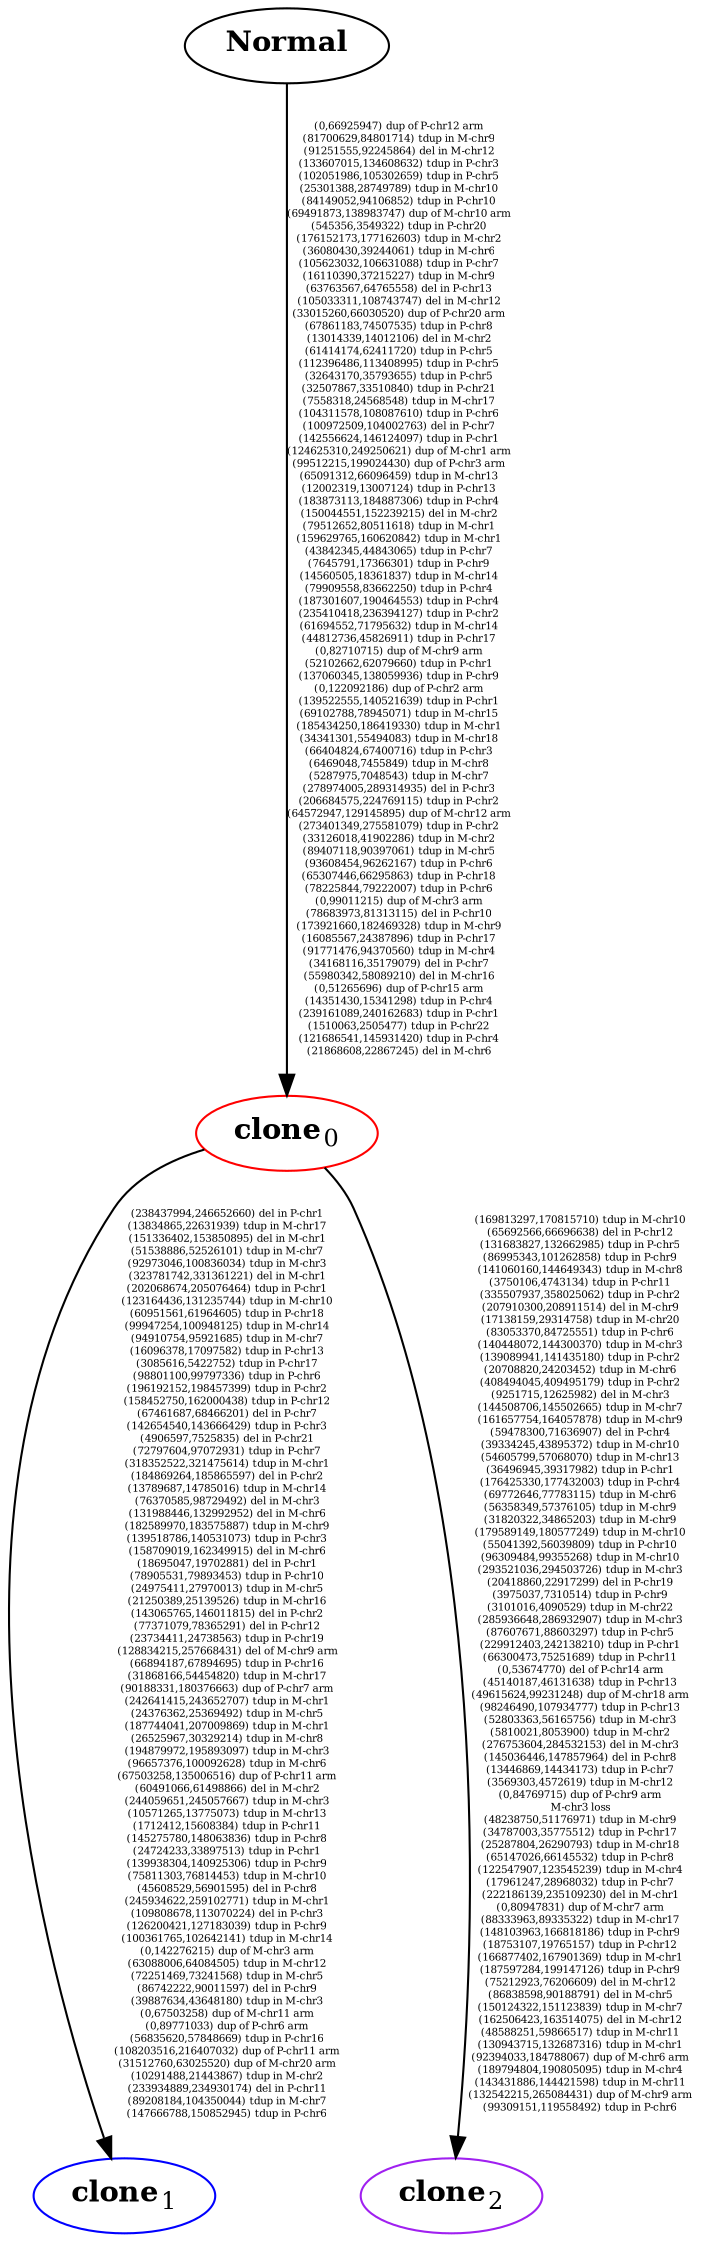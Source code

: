 digraph EvolutionaryCloneTree {
splines=true;
sep="+25,25";
overlap=scalexy;
nodesep=0.6;
	subgraph T {
		N[label=<<B>Normal</B>>,color=black]
		0[label=<<B>clone</B><SUB>0</SUB>>,color=red]
		1[label=<<B>clone</B><SUB>1</SUB>>,color=blue]
		2[label=<<B>clone</B><SUB>2</SUB>>,color=purple]
	{rank = same; 1; 2}
	}
	N -> 0 [label="(0,66925947) dup of P-chr12 arm
(81700629,84801714) tdup in M-chr9
(91251555,92245864) del in M-chr12
(133607015,134608632) tdup in P-chr3
(102051986,105302659) tdup in P-chr5
(25301388,28749789) tdup in M-chr10
(84149052,94106852) tdup in P-chr10
(69491873,138983747) dup of M-chr10 arm
(545356,3549322) tdup in P-chr20
(176152173,177162603) tdup in M-chr2
(36080430,39244061) tdup in M-chr6
(105623032,106631088) tdup in P-chr7
(16110390,37215227) tdup in M-chr9
(63763567,64765558) del in P-chr13
(105033311,108743747) del in M-chr12
(33015260,66030520) dup of P-chr20 arm
(67861183,74507535) tdup in P-chr8
(13014339,14012106) del in M-chr2
(61414174,62411720) tdup in P-chr5
(112396486,113408995) tdup in P-chr5
(32643170,35793655) tdup in P-chr5
(32507867,33510840) tdup in P-chr21
(7558318,24568548) tdup in M-chr17
(104311578,108087610) tdup in P-chr6
(100972509,104002763) del in P-chr7
(142556624,146124097) tdup in P-chr1
(124625310,249250621) dup of M-chr1 arm
(99512215,199024430) dup of P-chr3 arm
(65091312,66096459) tdup in M-chr13
(12002319,13007124) tdup in P-chr13
(183873113,184887306) tdup in P-chr4
(150044551,152239215) del in M-chr2
(79512652,80511618) tdup in M-chr1
(159629765,160620842) tdup in M-chr1
(43842345,44843065) tdup in P-chr7
(7645791,17366301) tdup in P-chr9
(14560505,18361837) tdup in M-chr14
(79909558,83662250) tdup in P-chr4
(187301607,190464553) tdup in P-chr4
(235410418,236394127) tdup in P-chr2
(61694552,71795632) tdup in M-chr14
(44812736,45826911) tdup in P-chr17
(0,82710715) dup of M-chr9 arm
(52102662,62079660) tdup in P-chr1
(137060345,138059936) tdup in P-chr9
(0,122092186) dup of P-chr2 arm
(139522555,140521639) tdup in P-chr1
(69102788,78945071) tdup in M-chr15
(185434250,186419330) tdup in M-chr1
(34341301,55494083) tdup in M-chr18
(66404824,67400716) tdup in P-chr3
(6469048,7455849) tdup in M-chr8
(5287975,7048543) tdup in M-chr7
(278974005,289314935) del in P-chr3
(206684575,224769115) tdup in P-chr2
(64572947,129145895) dup of M-chr12 arm
(273401349,275581079) tdup in P-chr2
(33126018,41902286) tdup in M-chr2
(89407118,90397061) tdup in M-chr5
(93608454,96262167) tdup in P-chr6
(65307446,66295863) tdup in P-chr18
(78225844,79222007) tdup in P-chr6
(0,99011215) dup of M-chr3 arm
(78683973,81313115) del in P-chr10
(173921660,182469328) tdup in M-chr9
(16085567,24387896) tdup in P-chr17
(91771476,94370560) tdup in M-chr4
(34168116,35179079) del in P-chr7
(55980342,58089210) del in M-chr16
(0,51265696) dup of P-chr15 arm
(14351430,15341298) tdup in P-chr4
(239161089,240162683) tdup in P-chr1
(1510063,2505477) tdup in P-chr22
(121686541,145931420) tdup in P-chr4
(21868608,22867245) del in M-chr6", fontsize=5, fixedsize=true]
	0 -> 1 [label="(238437994,246652660) del in P-chr1
(13834865,22631939) tdup in M-chr17
(151336402,153850895) del in M-chr1
(51538886,52526101) tdup in M-chr7
(92973046,100836034) tdup in M-chr3
(323781742,331361221) del in M-chr1
(202068674,205076464) tdup in P-chr1
(123164436,131235744) tdup in M-chr10
(60951561,61964605) tdup in P-chr18
(99947254,100948125) tdup in M-chr14
(94910754,95921685) tdup in M-chr7
(16096378,17097582) tdup in P-chr13
(3085616,5422752) tdup in P-chr17
(98801100,99797336) tdup in P-chr6
(196192152,198457399) tdup in P-chr2
(158452750,162000438) tdup in P-chr12
(67461687,68466201) del in P-chr7
(142654540,143666429) tdup in P-chr3
(4906597,7525835) del in P-chr21
(72797604,97072931) tdup in P-chr7
(318352522,321475614) tdup in M-chr1
(184869264,185865597) del in P-chr2
(13789687,14785016) tdup in M-chr14
(76370585,98729492) del in M-chr3
(131988446,132992952) del in M-chr6
(182589970,183575887) tdup in M-chr9
(139518786,140531073) tdup in P-chr3
(158709019,162349915) del in M-chr6
(18695047,19702881) del in P-chr1
(78905531,79893453) tdup in P-chr10
(24975411,27970013) tdup in M-chr5
(21250389,25139526) tdup in M-chr16
(143065765,146011815) del in P-chr2
(77371079,78365291) del in P-chr12
(23734411,24738563) tdup in P-chr19
(128834215,257668431) del of M-chr9 arm
(66894187,67894695) tdup in P-chr16
(31868166,54454820) tdup in M-chr17
(90188331,180376663) dup of P-chr7 arm
(242641415,243652707) tdup in M-chr1
(24376362,25369492) tdup in M-chr5
(187744041,207009869) tdup in M-chr1
(26525967,30329214) tdup in M-chr8
(194879972,195893097) tdup in M-chr3
(96657376,100092628) tdup in M-chr6
(67503258,135006516) dup of P-chr11 arm
(60491066,61498866) del in M-chr2
(244059651,245057667) tdup in M-chr3
(10571265,13775073) tdup in M-chr13
(1712412,15608384) tdup in P-chr11
(145275780,148063836) tdup in P-chr8
(24724233,33897513) tdup in P-chr1
(139938304,140925306) tdup in P-chr9
(75811303,76814453) tdup in M-chr10
(45608529,56901595) del in P-chr8
(245934622,259102771) tdup in M-chr1
(109808678,113070224) del in P-chr3
(126200421,127183039) tdup in P-chr9
(100361765,102642141) tdup in M-chr14
(0,142276215) dup of M-chr3 arm
(63088006,64084505) tdup in M-chr12
(72251469,73241568) tdup in M-chr5
(86742222,90011597) del in P-chr9
(39887634,43648180) tdup in M-chr3
(0,67503258) dup of M-chr11 arm
(0,89771033) dup of P-chr6 arm
(56835620,57848669) tdup in P-chr16
(108203516,216407032) dup of P-chr11 arm
(31512760,63025520) dup of M-chr20 arm
(10291488,21443867) tdup in M-chr2
(233934889,234930174) del in P-chr11
(89208184,104350044) tdup in M-chr7
(147666788,150852945) tdup in P-chr6", fontsize=5, fixedsize=true]
	0 -> 2 [label="(169813297,170815710) tdup in M-chr10
(65692566,66696638) del in P-chr12
(131683827,132662985) tdup in P-chr5
(86995343,101262858) tdup in P-chr9
(141060160,144649343) tdup in M-chr8
(3750106,4743134) tdup in P-chr11
(335507937,358025062) tdup in P-chr2
(207910300,208911514) del in M-chr9
(17138159,29314758) tdup in M-chr20
(83053370,84725551) tdup in P-chr6
(140448072,144300370) tdup in M-chr3
(139089941,141435180) tdup in P-chr2
(20708820,24203452) tdup in M-chr6
(408494045,409495179) tdup in P-chr2
(9251715,12625982) del in M-chr3
(144508706,145502665) tdup in M-chr7
(161657754,164057878) tdup in M-chr9
(59478300,71636907) del in P-chr4
(39334245,43895372) tdup in M-chr10
(54605799,57068070) tdup in M-chr13
(36496945,39317982) tdup in P-chr1
(176425330,177432003) tdup in P-chr4
(69772646,77783115) tdup in M-chr6
(56358349,57376105) tdup in M-chr9
(31820322,34865203) tdup in M-chr9
(179589149,180577249) tdup in M-chr10
(55041392,56039809) tdup in P-chr10
(96309484,99355268) tdup in M-chr10
(293521036,294503726) tdup in M-chr3
(20418860,22917299) del in P-chr19
(3975037,7310514) tdup in P-chr9
(3101016,4090529) tdup in M-chr22
(285936648,286932907) tdup in M-chr3
(87607671,88603297) tdup in P-chr5
(229912403,242138210) tdup in P-chr1
(66300473,75251689) tdup in P-chr11
(0,53674770) del of P-chr14 arm
(45140187,46131638) tdup in P-chr13
(49615624,99231248) dup of M-chr18 arm
(98246490,107934777) tdup in P-chr13
(52803363,56165756) tdup in M-chr3
(5810021,8053900) tdup in M-chr2
(276753604,284532153) del in M-chr3
(145036446,147857964) del in P-chr8
(13446869,14434173) tdup in P-chr7
(3569303,4572619) tdup in M-chr12
(0,84769715) dup of P-chr9 arm
M-chr3 loss
(48238750,51176971) tdup in M-chr9
(34787003,35775512) tdup in P-chr17
(25287804,26290793) tdup in M-chr18
(65147026,66145532) tdup in P-chr8
(122547907,123545239) tdup in M-chr4
(17961247,28968032) tdup in P-chr7
(222186139,235109230) del in M-chr1
(0,80947831) dup of M-chr7 arm
(88333963,89335322) tdup in M-chr17
(148103963,166818186) tdup in P-chr9
(18753107,19765157) tdup in P-chr12
(166877402,167901369) tdup in M-chr1
(187597284,199147126) tdup in P-chr9
(75212923,76206609) del in M-chr12
(86838598,90188791) del in M-chr5
(150124322,151123839) tdup in M-chr7
(162506423,163514075) del in M-chr12
(48588251,59866517) tdup in M-chr11
(130943715,132687316) tdup in M-chr1
(92394033,184788067) dup of M-chr6 arm
(189794804,190805095) tdup in M-chr4
(143431886,144421598) tdup in M-chr11
(132542215,265084431) dup of M-chr9 arm
(99309151,119558492) tdup in P-chr6", fontsize=5, fixedsize=true]
}

